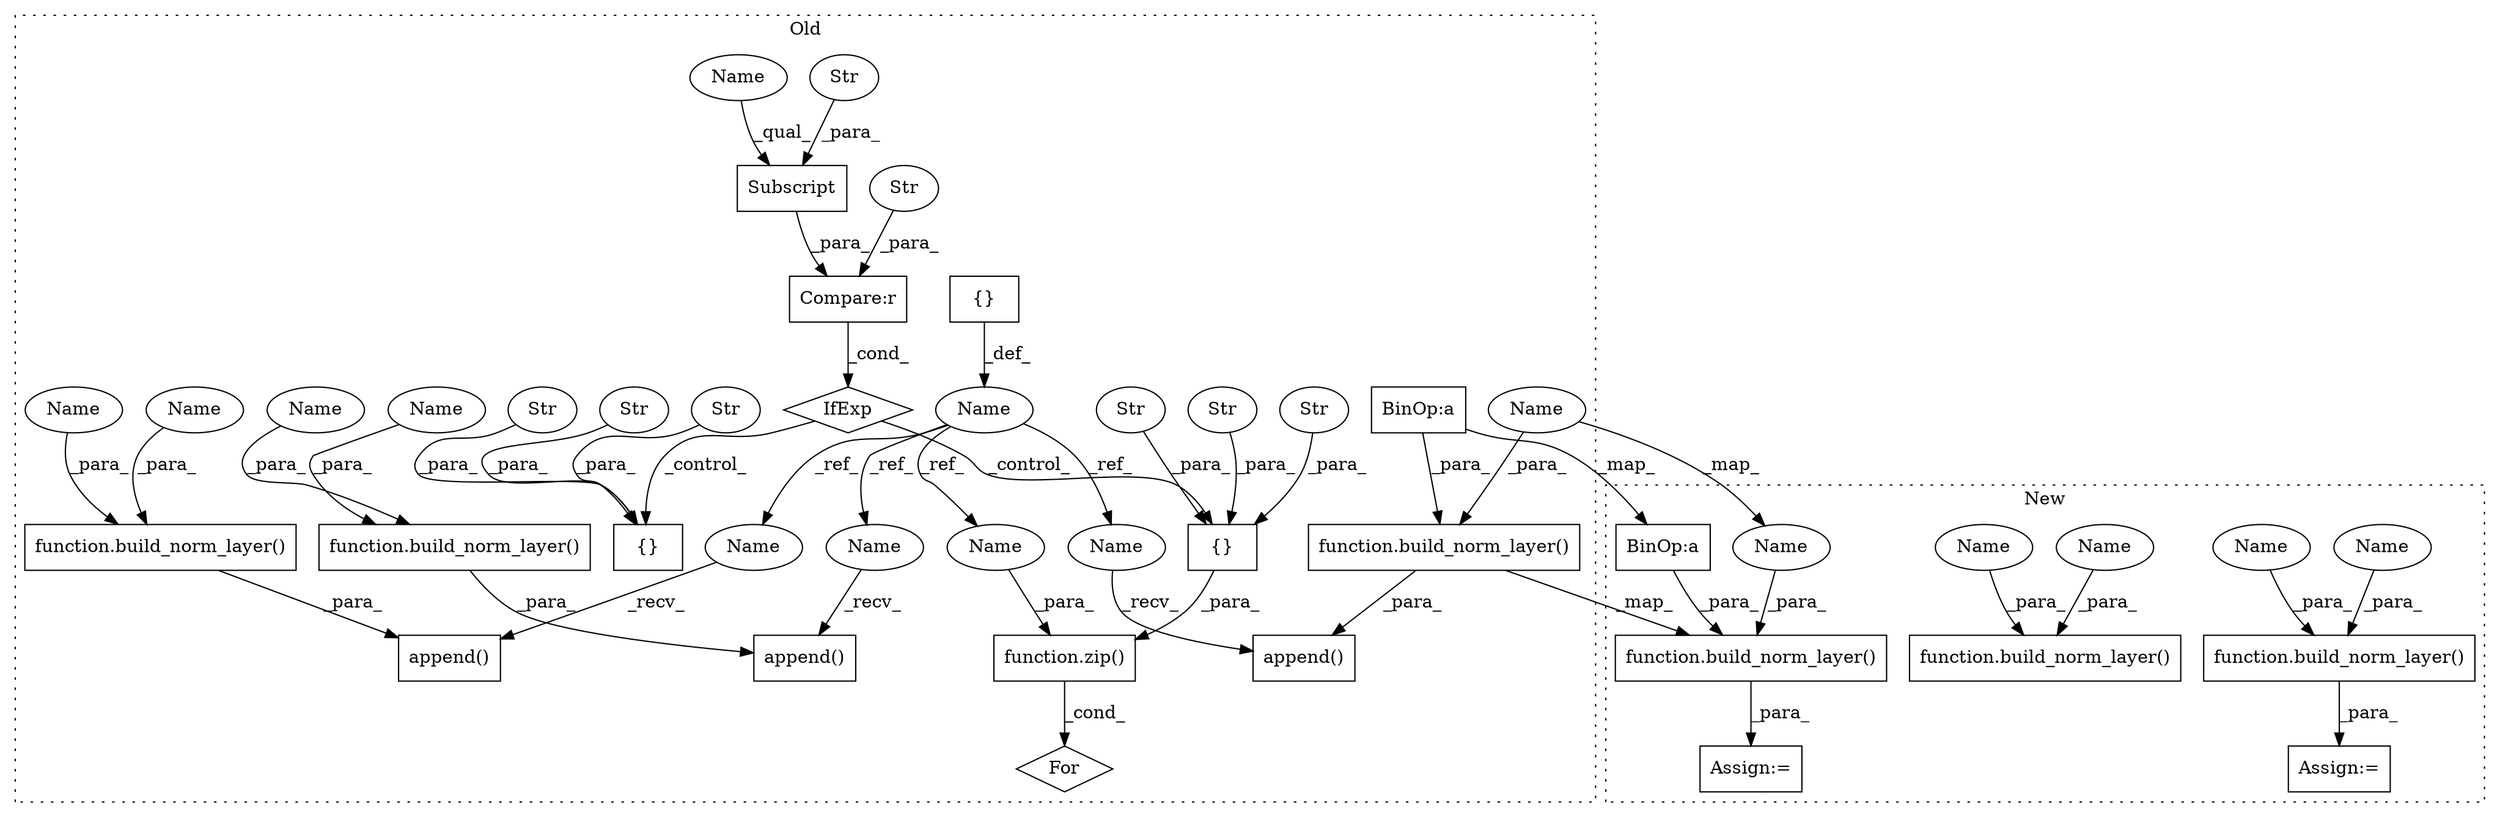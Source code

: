 digraph G {
subgraph cluster0 {
1 [label="append()" a="75" s="3189,3243" l="19,1" shape="box"];
3 [label="{}" a="59" s="3178,3178" l="2,1" shape="box"];
4 [label="For" a="107" s="3529,3581" l="4,14" shape="diamond"];
5 [label="{}" a="59" s="3498,3518" l="1,0" shape="box"];
6 [label="Str" a="66" s="3499" l="5" shape="ellipse"];
7 [label="Str" a="66" s="3506" l="5" shape="ellipse"];
8 [label="Compare:r" a="40" s="3440" l="25" shape="box"];
9 [label="{}" a="59" s="3415,3435" l="1,0" shape="box"];
10 [label="Subscript" a="63" s="3440,0" l="17,0" shape="box"];
11 [label="Str" a="66" s="3430" l="5" shape="ellipse"];
12 [label="Str" a="66" s="3416" l="5" shape="ellipse"];
13 [label="Str" a="66" s="3450" l="6" shape="ellipse"];
14 [label="Str" a="66" s="3461" l="4" shape="ellipse"];
15 [label="IfExp" a="51" s="3436,3465" l="4,33" shape="diamond"];
16 [label="function.build_norm_layer()" a="75" s="3272,3306" l="17,1" shape="box"];
17 [label="function.build_norm_layer()" a="75" s="3208,3242" l="17,1" shape="box"];
19 [label="append()" a="75" s="3253,3307" l="19,1" shape="box"];
20 [label="Name" a="87" s="3164" l="11" shape="ellipse"];
21 [label="function.zip()" a="75" s="3548,3580" l="4,1" shape="box"];
23 [label="Str" a="66" s="3513" l="5" shape="ellipse"];
24 [label="Str" a="66" s="3423" l="5" shape="ellipse"];
25 [label="append()" a="75" s="3317,3386" l="19,1" shape="box"];
26 [label="BinOp:a" a="82" s="3370" l="1" shape="box"];
30 [label="function.build_norm_layer()" a="75" s="3336,3385" l="17,1" shape="box"];
33 [label="Name" a="87" s="3317" l="11" shape="ellipse"];
34 [label="Name" a="87" s="3253" l="11" shape="ellipse"];
35 [label="Name" a="87" s="3189" l="11" shape="ellipse"];
36 [label="Name" a="87" s="3569" l="11" shape="ellipse"];
37 [label="Name" a="87" s="3236" l="6" shape="ellipse"];
38 [label="Name" a="87" s="3300" l="6" shape="ellipse"];
39 [label="Name" a="87" s="3353" l="9" shape="ellipse"];
40 [label="Name" a="87" s="3225" l="9" shape="ellipse"];
41 [label="Name" a="87" s="3289" l="9" shape="ellipse"];
42 [label="Name" a="87" s="3440" l="9" shape="ellipse"];
label = "Old";
style="dotted";
}
subgraph cluster1 {
2 [label="function.build_norm_layer()" a="75" s="3222,3256" l="17,12" shape="box"];
18 [label="function.build_norm_layer()" a="75" s="3147,3181" l="17,12" shape="box"];
22 [label="Assign:=" a="68" s="3206" l="16" shape="box"];
27 [label="BinOp:a" a="82" s="3331" l="1" shape="box"];
28 [label="Assign:=" a="68" s="3281" l="16" shape="box"];
29 [label="function.build_norm_layer()" a="75" s="3297,3346" l="17,57" shape="box"];
31 [label="Name" a="87" s="3250" l="6" shape="ellipse"];
32 [label="Name" a="87" s="3175" l="6" shape="ellipse"];
43 [label="Name" a="87" s="3164" l="9" shape="ellipse"];
44 [label="Name" a="87" s="3239" l="9" shape="ellipse"];
45 [label="Name" a="87" s="3314" l="9" shape="ellipse"];
label = "New";
style="dotted";
}
2 -> 22 [label="_para_"];
3 -> 20 [label="_def_"];
5 -> 21 [label="_para_"];
6 -> 5 [label="_para_"];
7 -> 5 [label="_para_"];
8 -> 15 [label="_cond_"];
10 -> 8 [label="_para_"];
11 -> 9 [label="_para_"];
12 -> 9 [label="_para_"];
13 -> 10 [label="_para_"];
14 -> 8 [label="_para_"];
15 -> 9 [label="_control_"];
15 -> 5 [label="_control_"];
16 -> 19 [label="_para_"];
17 -> 1 [label="_para_"];
20 -> 33 [label="_ref_"];
20 -> 35 [label="_ref_"];
20 -> 36 [label="_ref_"];
20 -> 34 [label="_ref_"];
21 -> 4 [label="_cond_"];
23 -> 5 [label="_para_"];
24 -> 9 [label="_para_"];
26 -> 30 [label="_para_"];
26 -> 27 [label="_map_"];
27 -> 29 [label="_para_"];
29 -> 28 [label="_para_"];
30 -> 25 [label="_para_"];
30 -> 29 [label="_map_"];
31 -> 2 [label="_para_"];
32 -> 18 [label="_para_"];
33 -> 25 [label="_recv_"];
34 -> 19 [label="_recv_"];
35 -> 1 [label="_recv_"];
36 -> 21 [label="_para_"];
37 -> 17 [label="_para_"];
38 -> 16 [label="_para_"];
39 -> 45 [label="_map_"];
39 -> 30 [label="_para_"];
40 -> 17 [label="_para_"];
41 -> 16 [label="_para_"];
42 -> 10 [label="_qual_"];
43 -> 18 [label="_para_"];
44 -> 2 [label="_para_"];
45 -> 29 [label="_para_"];
}